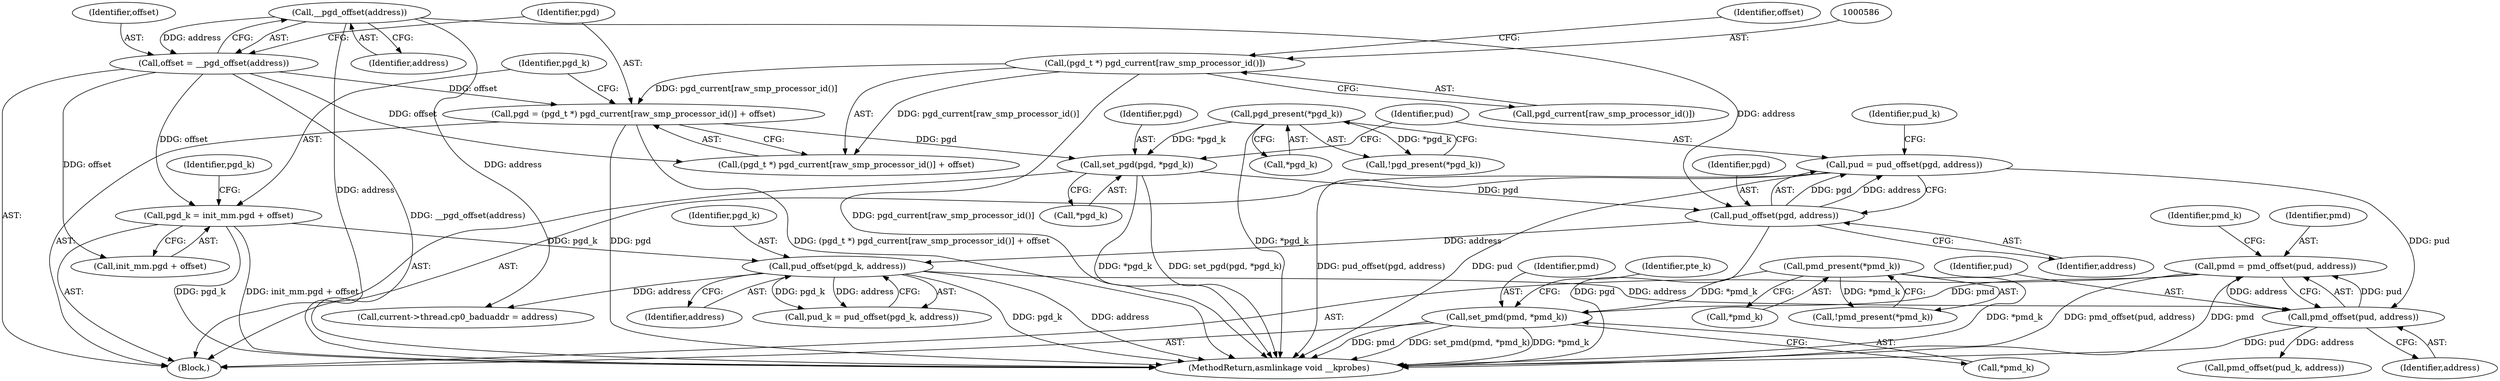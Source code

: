 digraph "0_linux_a8b0ca17b80e92faab46ee7179ba9e99ccb61233_14@pointer" {
"1000640" [label="(Call,set_pmd(pmd, *pmd_k))"];
"1000624" [label="(Call,pmd = pmd_offset(pud, address))"];
"1000626" [label="(Call,pmd_offset(pud, address))"];
"1000608" [label="(Call,pud = pud_offset(pgd, address))"];
"1000610" [label="(Call,pud_offset(pgd, address))"];
"1000604" [label="(Call,set_pgd(pgd, *pgd_k))"];
"1000582" [label="(Call,pgd = (pgd_t *) pgd_current[raw_smp_processor_id()] + offset)"];
"1000585" [label="(Call,(pgd_t *) pgd_current[raw_smp_processor_id()])"];
"1000571" [label="(Call,offset = __pgd_offset(address))"];
"1000573" [label="(Call,__pgd_offset(address))"];
"1000600" [label="(Call,pgd_present(*pgd_k))"];
"1000615" [label="(Call,pud_offset(pgd_k, address))"];
"1000591" [label="(Call,pgd_k = init_mm.pgd + offset)"];
"1000636" [label="(Call,pmd_present(*pmd_k))"];
"1000641" [label="(Identifier,pmd)"];
"1000624" [label="(Call,pmd = pmd_offset(pud, address))"];
"1000609" [label="(Identifier,pud)"];
"1000602" [label="(Identifier,pgd_k)"];
"1000640" [label="(Call,set_pmd(pmd, *pmd_k))"];
"1000656" [label="(MethodReturn,asmlinkage void __kprobes)"];
"1000635" [label="(Call,!pmd_present(*pmd_k))"];
"1000583" [label="(Identifier,pgd)"];
"1000637" [label="(Call,*pmd_k)"];
"1000613" [label="(Call,pud_k = pud_offset(pgd_k, address))"];
"1000572" [label="(Identifier,offset)"];
"1000614" [label="(Identifier,pud_k)"];
"1000627" [label="(Identifier,pud)"];
"1000591" [label="(Call,pgd_k = init_mm.pgd + offset)"];
"1000630" [label="(Identifier,pmd_k)"];
"1000636" [label="(Call,pmd_present(*pmd_k))"];
"1000571" [label="(Call,offset = __pgd_offset(address))"];
"1000628" [label="(Identifier,address)"];
"1000645" [label="(Identifier,pte_k)"];
"1000606" [label="(Call,*pgd_k)"];
"1000475" [label="(Call,current->thread.cp0_baduaddr = address)"];
"1000601" [label="(Call,*pgd_k)"];
"1000626" [label="(Call,pmd_offset(pud, address))"];
"1000608" [label="(Call,pud = pud_offset(pgd, address))"];
"1000573" [label="(Call,__pgd_offset(address))"];
"1000574" [label="(Identifier,address)"];
"1000642" [label="(Call,*pmd_k)"];
"1000582" [label="(Call,pgd = (pgd_t *) pgd_current[raw_smp_processor_id()] + offset)"];
"1000605" [label="(Identifier,pgd)"];
"1000604" [label="(Call,set_pgd(pgd, *pgd_k))"];
"1000617" [label="(Identifier,address)"];
"1000585" [label="(Call,(pgd_t *) pgd_current[raw_smp_processor_id()])"];
"1000610" [label="(Call,pud_offset(pgd, address))"];
"1000593" [label="(Call,init_mm.pgd + offset)"];
"1000592" [label="(Identifier,pgd_k)"];
"1000587" [label="(Call,pgd_current[raw_smp_processor_id()])"];
"1000611" [label="(Identifier,pgd)"];
"1000612" [label="(Identifier,address)"];
"1000599" [label="(Call,!pgd_present(*pgd_k))"];
"1000615" [label="(Call,pud_offset(pgd_k, address))"];
"1000616" [label="(Identifier,pgd_k)"];
"1000625" [label="(Identifier,pmd)"];
"1000631" [label="(Call,pmd_offset(pud_k, address))"];
"1000600" [label="(Call,pgd_present(*pgd_k))"];
"1000569" [label="(Block,)"];
"1000584" [label="(Call,(pgd_t *) pgd_current[raw_smp_processor_id()] + offset)"];
"1000590" [label="(Identifier,offset)"];
"1000640" -> "1000569"  [label="AST: "];
"1000640" -> "1000642"  [label="CFG: "];
"1000641" -> "1000640"  [label="AST: "];
"1000642" -> "1000640"  [label="AST: "];
"1000645" -> "1000640"  [label="CFG: "];
"1000640" -> "1000656"  [label="DDG: pmd"];
"1000640" -> "1000656"  [label="DDG: set_pmd(pmd, *pmd_k)"];
"1000640" -> "1000656"  [label="DDG: *pmd_k"];
"1000624" -> "1000640"  [label="DDG: pmd"];
"1000636" -> "1000640"  [label="DDG: *pmd_k"];
"1000624" -> "1000569"  [label="AST: "];
"1000624" -> "1000626"  [label="CFG: "];
"1000625" -> "1000624"  [label="AST: "];
"1000626" -> "1000624"  [label="AST: "];
"1000630" -> "1000624"  [label="CFG: "];
"1000624" -> "1000656"  [label="DDG: pmd_offset(pud, address)"];
"1000624" -> "1000656"  [label="DDG: pmd"];
"1000626" -> "1000624"  [label="DDG: pud"];
"1000626" -> "1000624"  [label="DDG: address"];
"1000626" -> "1000628"  [label="CFG: "];
"1000627" -> "1000626"  [label="AST: "];
"1000628" -> "1000626"  [label="AST: "];
"1000626" -> "1000656"  [label="DDG: pud"];
"1000608" -> "1000626"  [label="DDG: pud"];
"1000615" -> "1000626"  [label="DDG: address"];
"1000626" -> "1000631"  [label="DDG: address"];
"1000608" -> "1000569"  [label="AST: "];
"1000608" -> "1000610"  [label="CFG: "];
"1000609" -> "1000608"  [label="AST: "];
"1000610" -> "1000608"  [label="AST: "];
"1000614" -> "1000608"  [label="CFG: "];
"1000608" -> "1000656"  [label="DDG: pud_offset(pgd, address)"];
"1000608" -> "1000656"  [label="DDG: pud"];
"1000610" -> "1000608"  [label="DDG: pgd"];
"1000610" -> "1000608"  [label="DDG: address"];
"1000610" -> "1000612"  [label="CFG: "];
"1000611" -> "1000610"  [label="AST: "];
"1000612" -> "1000610"  [label="AST: "];
"1000610" -> "1000656"  [label="DDG: pgd"];
"1000604" -> "1000610"  [label="DDG: pgd"];
"1000573" -> "1000610"  [label="DDG: address"];
"1000610" -> "1000615"  [label="DDG: address"];
"1000604" -> "1000569"  [label="AST: "];
"1000604" -> "1000606"  [label="CFG: "];
"1000605" -> "1000604"  [label="AST: "];
"1000606" -> "1000604"  [label="AST: "];
"1000609" -> "1000604"  [label="CFG: "];
"1000604" -> "1000656"  [label="DDG: set_pgd(pgd, *pgd_k)"];
"1000604" -> "1000656"  [label="DDG: *pgd_k"];
"1000582" -> "1000604"  [label="DDG: pgd"];
"1000600" -> "1000604"  [label="DDG: *pgd_k"];
"1000582" -> "1000569"  [label="AST: "];
"1000582" -> "1000584"  [label="CFG: "];
"1000583" -> "1000582"  [label="AST: "];
"1000584" -> "1000582"  [label="AST: "];
"1000592" -> "1000582"  [label="CFG: "];
"1000582" -> "1000656"  [label="DDG: pgd"];
"1000582" -> "1000656"  [label="DDG: (pgd_t *) pgd_current[raw_smp_processor_id()] + offset"];
"1000585" -> "1000582"  [label="DDG: pgd_current[raw_smp_processor_id()]"];
"1000571" -> "1000582"  [label="DDG: offset"];
"1000585" -> "1000584"  [label="AST: "];
"1000585" -> "1000587"  [label="CFG: "];
"1000586" -> "1000585"  [label="AST: "];
"1000587" -> "1000585"  [label="AST: "];
"1000590" -> "1000585"  [label="CFG: "];
"1000585" -> "1000656"  [label="DDG: pgd_current[raw_smp_processor_id()]"];
"1000585" -> "1000584"  [label="DDG: pgd_current[raw_smp_processor_id()]"];
"1000571" -> "1000569"  [label="AST: "];
"1000571" -> "1000573"  [label="CFG: "];
"1000572" -> "1000571"  [label="AST: "];
"1000573" -> "1000571"  [label="AST: "];
"1000583" -> "1000571"  [label="CFG: "];
"1000571" -> "1000656"  [label="DDG: __pgd_offset(address)"];
"1000573" -> "1000571"  [label="DDG: address"];
"1000571" -> "1000584"  [label="DDG: offset"];
"1000571" -> "1000591"  [label="DDG: offset"];
"1000571" -> "1000593"  [label="DDG: offset"];
"1000573" -> "1000574"  [label="CFG: "];
"1000574" -> "1000573"  [label="AST: "];
"1000573" -> "1000656"  [label="DDG: address"];
"1000573" -> "1000475"  [label="DDG: address"];
"1000600" -> "1000599"  [label="AST: "];
"1000600" -> "1000601"  [label="CFG: "];
"1000601" -> "1000600"  [label="AST: "];
"1000599" -> "1000600"  [label="CFG: "];
"1000600" -> "1000656"  [label="DDG: *pgd_k"];
"1000600" -> "1000599"  [label="DDG: *pgd_k"];
"1000615" -> "1000613"  [label="AST: "];
"1000615" -> "1000617"  [label="CFG: "];
"1000616" -> "1000615"  [label="AST: "];
"1000617" -> "1000615"  [label="AST: "];
"1000613" -> "1000615"  [label="CFG: "];
"1000615" -> "1000656"  [label="DDG: address"];
"1000615" -> "1000656"  [label="DDG: pgd_k"];
"1000615" -> "1000475"  [label="DDG: address"];
"1000615" -> "1000613"  [label="DDG: pgd_k"];
"1000615" -> "1000613"  [label="DDG: address"];
"1000591" -> "1000615"  [label="DDG: pgd_k"];
"1000591" -> "1000569"  [label="AST: "];
"1000591" -> "1000593"  [label="CFG: "];
"1000592" -> "1000591"  [label="AST: "];
"1000593" -> "1000591"  [label="AST: "];
"1000602" -> "1000591"  [label="CFG: "];
"1000591" -> "1000656"  [label="DDG: pgd_k"];
"1000591" -> "1000656"  [label="DDG: init_mm.pgd + offset"];
"1000636" -> "1000635"  [label="AST: "];
"1000636" -> "1000637"  [label="CFG: "];
"1000637" -> "1000636"  [label="AST: "];
"1000635" -> "1000636"  [label="CFG: "];
"1000636" -> "1000656"  [label="DDG: *pmd_k"];
"1000636" -> "1000635"  [label="DDG: *pmd_k"];
}
